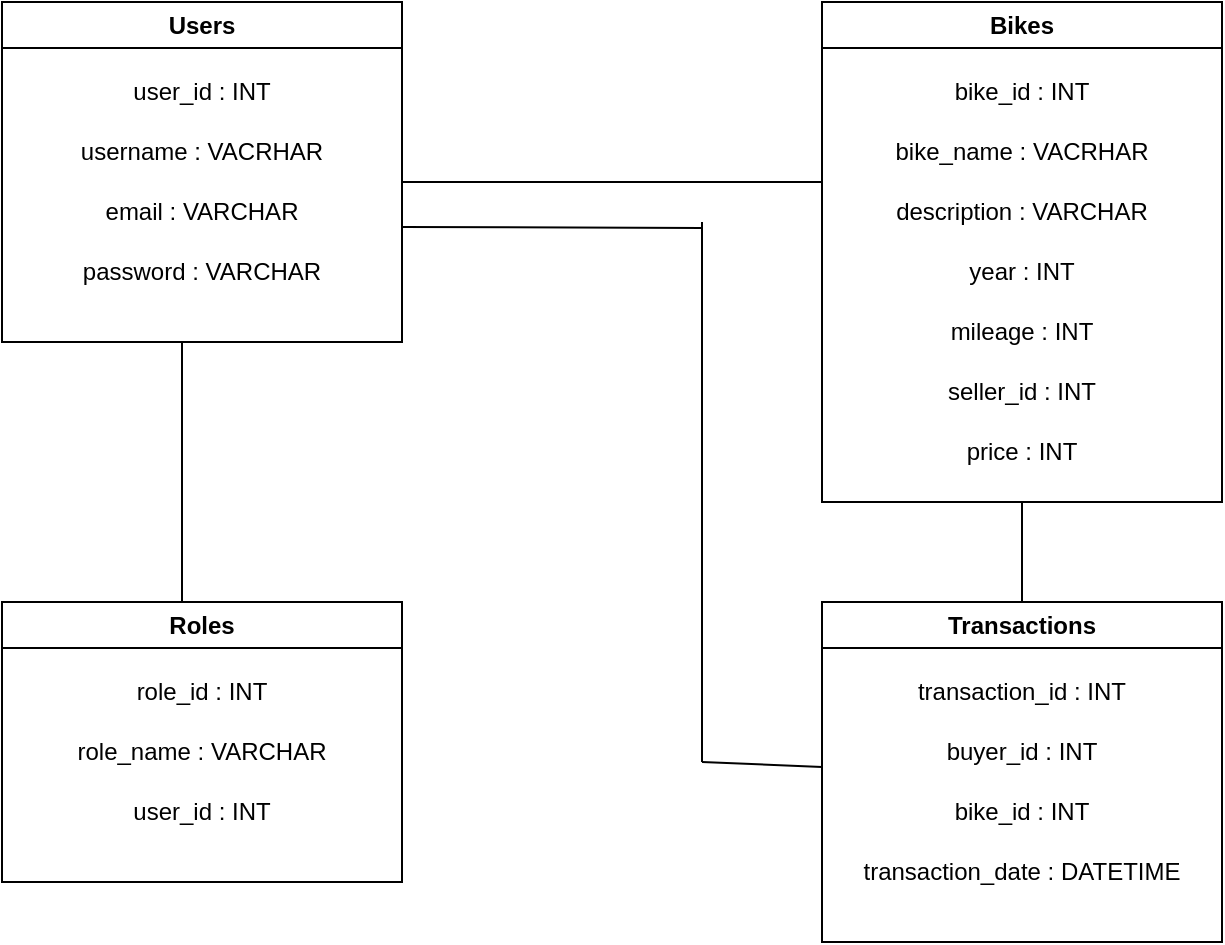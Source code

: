 <mxfile version="26.0.9">
  <diagram name="Page-1" id="3477wIevN_jXx8S6V-42">
    <mxGraphModel dx="1850" dy="549" grid="1" gridSize="10" guides="1" tooltips="1" connect="1" arrows="1" fold="1" page="1" pageScale="1" pageWidth="827" pageHeight="1169" math="0" shadow="0">
      <root>
        <mxCell id="0" />
        <mxCell id="1" parent="0" />
        <mxCell id="w99MzrPhCUgneNprq2i2-11" value="Users" style="swimlane;whiteSpace=wrap;html=1;" parent="1" vertex="1">
          <mxGeometry x="-190" y="100" width="200" height="170" as="geometry" />
        </mxCell>
        <mxCell id="w99MzrPhCUgneNprq2i2-16" value="user_id : INT" style="text;html=1;align=center;verticalAlign=middle;whiteSpace=wrap;rounded=0;" parent="w99MzrPhCUgneNprq2i2-11" vertex="1">
          <mxGeometry y="30" width="200" height="30" as="geometry" />
        </mxCell>
        <mxCell id="w99MzrPhCUgneNprq2i2-17" value="username : VACRHAR" style="text;html=1;align=center;verticalAlign=middle;whiteSpace=wrap;rounded=0;" parent="w99MzrPhCUgneNprq2i2-11" vertex="1">
          <mxGeometry y="60" width="200" height="30" as="geometry" />
        </mxCell>
        <mxCell id="w99MzrPhCUgneNprq2i2-18" value="email : VARCHAR" style="text;html=1;align=center;verticalAlign=middle;whiteSpace=wrap;rounded=0;" parent="w99MzrPhCUgneNprq2i2-11" vertex="1">
          <mxGeometry y="90" width="200" height="30" as="geometry" />
        </mxCell>
        <mxCell id="w99MzrPhCUgneNprq2i2-19" value="password : VARCHAR&lt;span style=&quot;color: rgba(0, 0, 0, 0); font-family: monospace; font-size: 0px; text-align: start; text-wrap-mode: nowrap;&quot;&gt;%3CmxGraphModel%3E%3Croot%3E%3CmxCell%20id%3D%220%22%2F%3E%3CmxCell%20id%3D%221%22%20parent%3D%220%22%2F%3E%3CmxCell%20id%3D%222%22%20value%3D%22user_id%20%3A%20INT%22%20style%3D%22text%3Bhtml%3D1%3Balign%3Dcenter%3BverticalAlign%3Dmiddle%3BwhiteSpace%3Dwrap%3Brounded%3D0%3B%22%20vertex%3D%221%22%20parent%3D%221%22%3E%3CmxGeometry%20x%3D%22450%22%20y%3D%22180%22%20width%3D%22200%22%20height%3D%2230%22%20as%3D%22geometry%22%2F%3E%3C%2FmxCell%3E%3C%2Froot%3E%3C%2FmxGraphModel%3E&lt;/span&gt;" style="text;html=1;align=center;verticalAlign=middle;whiteSpace=wrap;rounded=0;" parent="w99MzrPhCUgneNprq2i2-11" vertex="1">
          <mxGeometry y="120" width="200" height="30" as="geometry" />
        </mxCell>
        <mxCell id="w99MzrPhCUgneNprq2i2-21" value="Transactions" style="swimlane;whiteSpace=wrap;html=1;" parent="1" vertex="1">
          <mxGeometry x="220" y="400" width="200" height="170" as="geometry" />
        </mxCell>
        <mxCell id="w99MzrPhCUgneNprq2i2-22" value="transaction_id : INT" style="text;html=1;align=center;verticalAlign=middle;whiteSpace=wrap;rounded=0;" parent="w99MzrPhCUgneNprq2i2-21" vertex="1">
          <mxGeometry y="30" width="200" height="30" as="geometry" />
        </mxCell>
        <mxCell id="w99MzrPhCUgneNprq2i2-23" value="buyer_id : INT" style="text;html=1;align=center;verticalAlign=middle;whiteSpace=wrap;rounded=0;" parent="w99MzrPhCUgneNprq2i2-21" vertex="1">
          <mxGeometry y="60" width="200" height="30" as="geometry" />
        </mxCell>
        <mxCell id="w99MzrPhCUgneNprq2i2-24" value="bike_id : INT" style="text;html=1;align=center;verticalAlign=middle;whiteSpace=wrap;rounded=0;" parent="w99MzrPhCUgneNprq2i2-21" vertex="1">
          <mxGeometry y="90" width="200" height="30" as="geometry" />
        </mxCell>
        <mxCell id="w99MzrPhCUgneNprq2i2-25" value="transaction_date : DATETIME" style="text;html=1;align=center;verticalAlign=middle;whiteSpace=wrap;rounded=0;" parent="w99MzrPhCUgneNprq2i2-21" vertex="1">
          <mxGeometry y="120" width="200" height="30" as="geometry" />
        </mxCell>
        <mxCell id="w99MzrPhCUgneNprq2i2-26" value="Bikes" style="swimlane;whiteSpace=wrap;html=1;" parent="1" vertex="1">
          <mxGeometry x="220" y="100" width="200" height="250" as="geometry" />
        </mxCell>
        <mxCell id="w99MzrPhCUgneNprq2i2-27" value="bike_id : INT" style="text;html=1;align=center;verticalAlign=middle;whiteSpace=wrap;rounded=0;" parent="w99MzrPhCUgneNprq2i2-26" vertex="1">
          <mxGeometry y="30" width="200" height="30" as="geometry" />
        </mxCell>
        <mxCell id="w99MzrPhCUgneNprq2i2-28" value="bike_name : VACRHAR" style="text;html=1;align=center;verticalAlign=middle;whiteSpace=wrap;rounded=0;" parent="w99MzrPhCUgneNprq2i2-26" vertex="1">
          <mxGeometry y="60" width="200" height="30" as="geometry" />
        </mxCell>
        <mxCell id="w99MzrPhCUgneNprq2i2-29" value="description : VARCHAR" style="text;html=1;align=center;verticalAlign=middle;whiteSpace=wrap;rounded=0;" parent="w99MzrPhCUgneNprq2i2-26" vertex="1">
          <mxGeometry y="90" width="200" height="30" as="geometry" />
        </mxCell>
        <mxCell id="w99MzrPhCUgneNprq2i2-30" value="year : INT" style="text;html=1;align=center;verticalAlign=middle;whiteSpace=wrap;rounded=0;" parent="w99MzrPhCUgneNprq2i2-26" vertex="1">
          <mxGeometry y="120" width="200" height="30" as="geometry" />
        </mxCell>
        <mxCell id="w99MzrPhCUgneNprq2i2-31" value="mileage : INT" style="text;html=1;align=center;verticalAlign=middle;whiteSpace=wrap;rounded=0;" parent="w99MzrPhCUgneNprq2i2-26" vertex="1">
          <mxGeometry y="150" width="200" height="30" as="geometry" />
        </mxCell>
        <mxCell id="w99MzrPhCUgneNprq2i2-32" value="seller_id : INT" style="text;html=1;align=center;verticalAlign=middle;whiteSpace=wrap;rounded=0;" parent="w99MzrPhCUgneNprq2i2-26" vertex="1">
          <mxGeometry y="180" width="200" height="30" as="geometry" />
        </mxCell>
        <mxCell id="R156d761jGvAxummq4hE-1" value="price : INT" style="text;html=1;align=center;verticalAlign=middle;whiteSpace=wrap;rounded=0;" vertex="1" parent="w99MzrPhCUgneNprq2i2-26">
          <mxGeometry y="210" width="200" height="30" as="geometry" />
        </mxCell>
        <mxCell id="R156d761jGvAxummq4hE-2" value="Roles" style="swimlane;whiteSpace=wrap;html=1;" vertex="1" parent="1">
          <mxGeometry x="-190" y="400" width="200" height="140" as="geometry" />
        </mxCell>
        <mxCell id="R156d761jGvAxummq4hE-3" value="role_id : INT" style="text;html=1;align=center;verticalAlign=middle;whiteSpace=wrap;rounded=0;" vertex="1" parent="R156d761jGvAxummq4hE-2">
          <mxGeometry y="30" width="200" height="30" as="geometry" />
        </mxCell>
        <mxCell id="R156d761jGvAxummq4hE-4" value="role_name : VARCHAR" style="text;html=1;align=center;verticalAlign=middle;whiteSpace=wrap;rounded=0;" vertex="1" parent="R156d761jGvAxummq4hE-2">
          <mxGeometry y="60" width="200" height="30" as="geometry" />
        </mxCell>
        <mxCell id="R156d761jGvAxummq4hE-5" value="user_id : INT" style="text;html=1;align=center;verticalAlign=middle;whiteSpace=wrap;rounded=0;" vertex="1" parent="R156d761jGvAxummq4hE-2">
          <mxGeometry y="90" width="200" height="30" as="geometry" />
        </mxCell>
        <mxCell id="R156d761jGvAxummq4hE-8" value="" style="endArrow=none;html=1;rounded=0;exitX=1;exitY=1;exitDx=0;exitDy=0;entryX=0;entryY=0;entryDx=0;entryDy=0;" edge="1" parent="1" source="w99MzrPhCUgneNprq2i2-17" target="w99MzrPhCUgneNprq2i2-29">
          <mxGeometry width="50" height="50" relative="1" as="geometry">
            <mxPoint x="110" y="280" as="sourcePoint" />
            <mxPoint x="160" y="230" as="targetPoint" />
          </mxGeometry>
        </mxCell>
        <mxCell id="R156d761jGvAxummq4hE-9" value="" style="endArrow=none;html=1;rounded=0;exitX=0.5;exitY=1;exitDx=0;exitDy=0;entryX=0.5;entryY=0;entryDx=0;entryDy=0;" edge="1" parent="1" source="w99MzrPhCUgneNprq2i2-26" target="w99MzrPhCUgneNprq2i2-21">
          <mxGeometry width="50" height="50" relative="1" as="geometry">
            <mxPoint x="110" y="280" as="sourcePoint" />
            <mxPoint x="160" y="230" as="targetPoint" />
          </mxGeometry>
        </mxCell>
        <mxCell id="R156d761jGvAxummq4hE-10" value="" style="endArrow=none;html=1;rounded=0;exitX=1;exitY=0.75;exitDx=0;exitDy=0;" edge="1" parent="1" source="w99MzrPhCUgneNprq2i2-18">
          <mxGeometry width="50" height="50" relative="1" as="geometry">
            <mxPoint x="110" y="350" as="sourcePoint" />
            <mxPoint x="160" y="213" as="targetPoint" />
          </mxGeometry>
        </mxCell>
        <mxCell id="R156d761jGvAxummq4hE-11" value="" style="endArrow=none;html=1;rounded=0;" edge="1" parent="1">
          <mxGeometry width="50" height="50" relative="1" as="geometry">
            <mxPoint x="160" y="210" as="sourcePoint" />
            <mxPoint x="160" y="480" as="targetPoint" />
          </mxGeometry>
        </mxCell>
        <mxCell id="R156d761jGvAxummq4hE-12" value="" style="endArrow=none;html=1;rounded=0;entryX=0;entryY=0.75;entryDx=0;entryDy=0;" edge="1" parent="1" target="w99MzrPhCUgneNprq2i2-23">
          <mxGeometry width="50" height="50" relative="1" as="geometry">
            <mxPoint x="160" y="480" as="sourcePoint" />
            <mxPoint x="160" y="300" as="targetPoint" />
          </mxGeometry>
        </mxCell>
        <mxCell id="R156d761jGvAxummq4hE-13" value="" style="endArrow=none;html=1;rounded=0;entryX=0.45;entryY=0;entryDx=0;entryDy=0;entryPerimeter=0;" edge="1" parent="1" target="R156d761jGvAxummq4hE-2">
          <mxGeometry width="50" height="50" relative="1" as="geometry">
            <mxPoint x="-100" y="270" as="sourcePoint" />
            <mxPoint x="160" y="300" as="targetPoint" />
          </mxGeometry>
        </mxCell>
      </root>
    </mxGraphModel>
  </diagram>
</mxfile>
